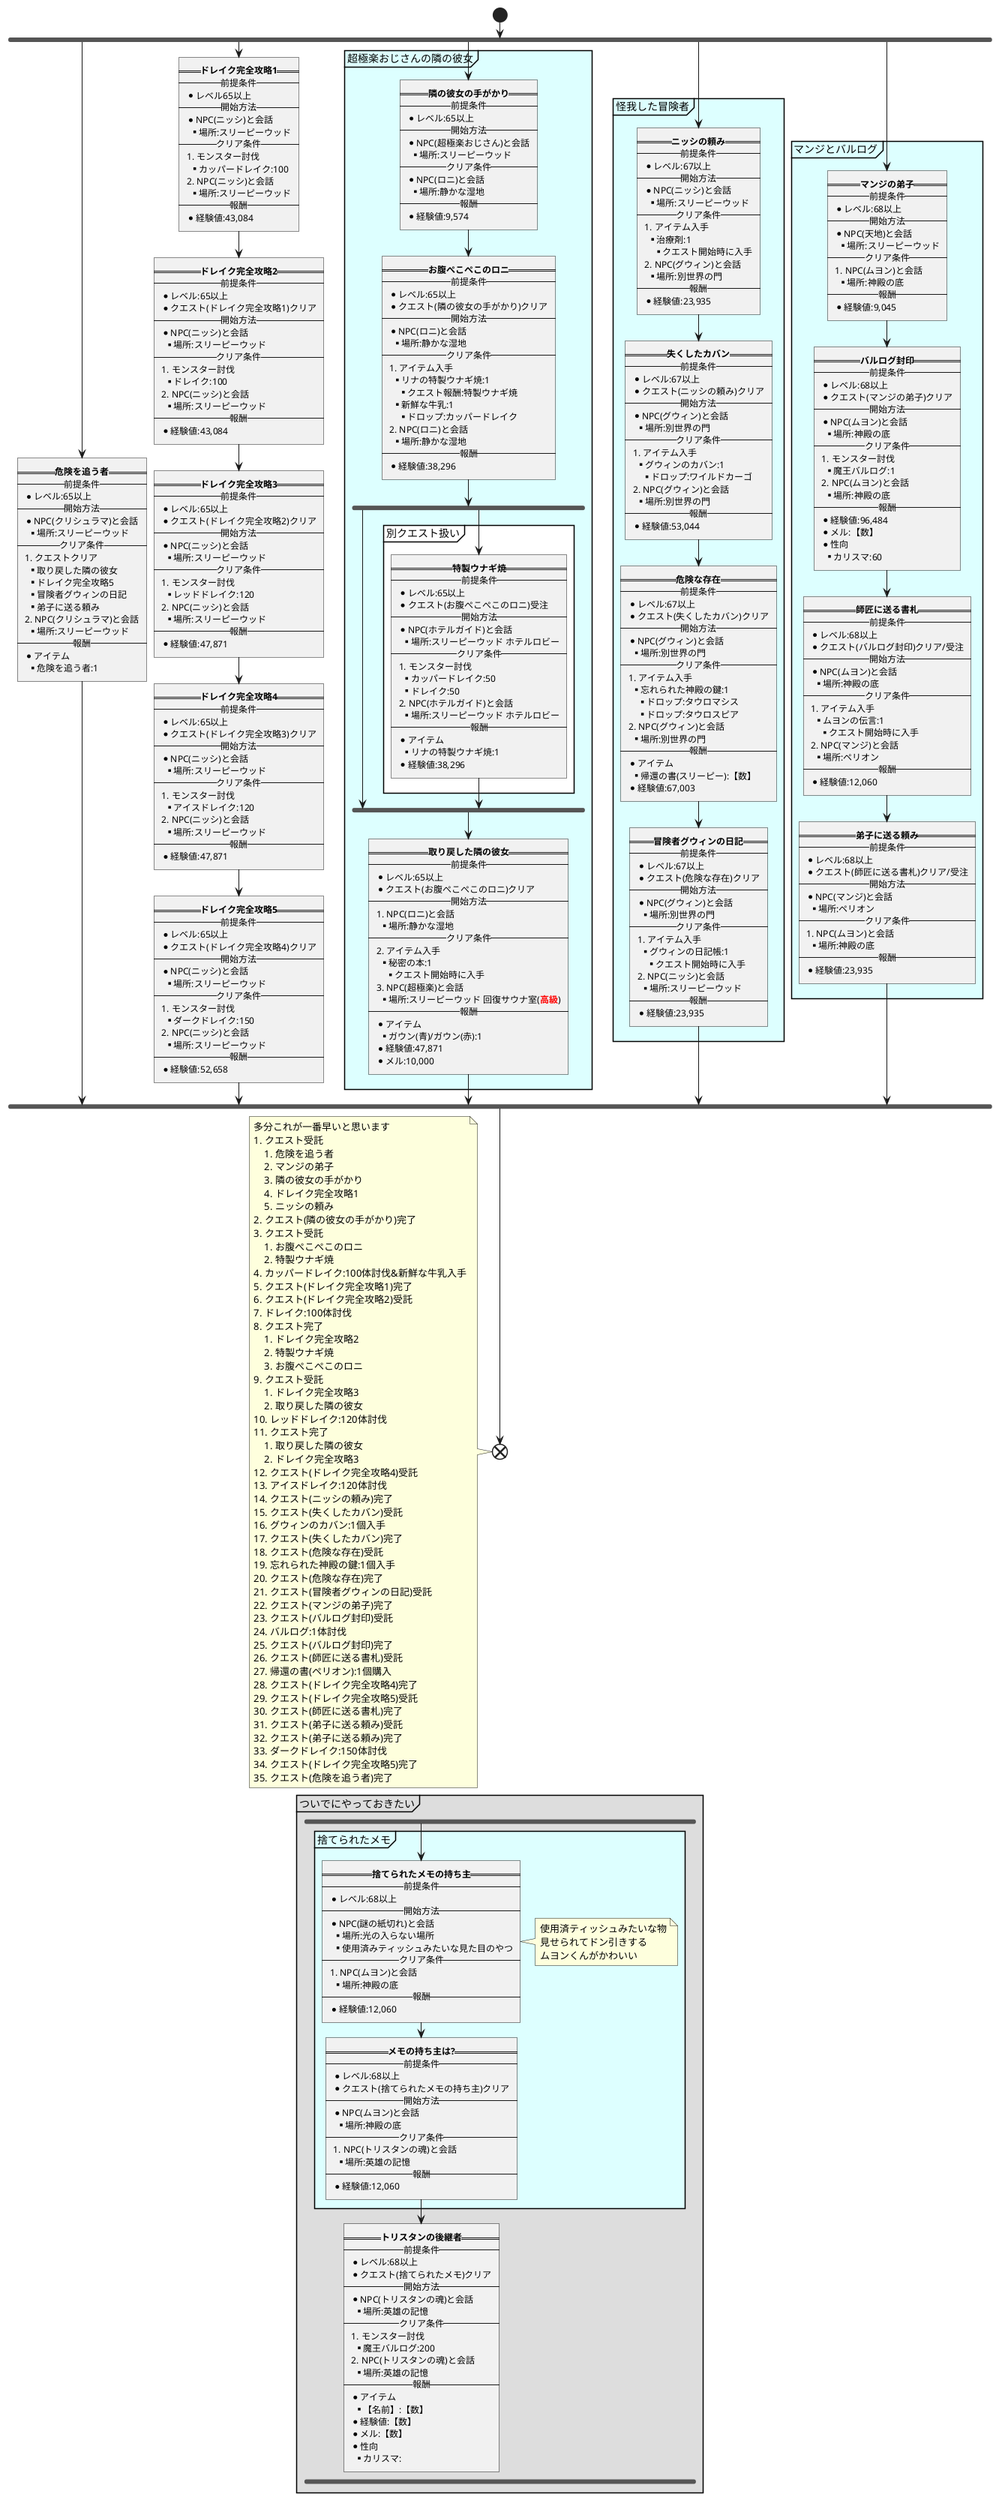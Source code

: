 @startuml 危険を追う者勲章
/'
:==****==
--前提条件--
* レベル:以上
* クエスト(【名前】)クリア/受注
--開始方法--
* NPC(【名前】)と会話
** 場所:【名前】
--クリア条件--
# モンスター討伐
** 【名前】:【数】
# アイテム入手
** 【名前】:【数】
*** クエスト報酬:【名前】
*** ドロップ:【名前】
*** クエスト開始時に入手
# クエストクリア
** 【名前】
# NPC(【名前】)と会話
** 場所:【名前】
--報酬--
* アイテム
** 【名前】:【数】
* 経験値:【数】
* メル:【数】
* 性向
** カリスマ:]

partition 【名前】 #ddffff {}
    
'/
    start
    fork
        :==**危険を追う者**==
        --前提条件--
        * レベル:65以上
        --開始方法--
        * NPC(クリシュラマ)と会話
        ** 場所:スリーピーウッド
        --クリア条件--
        # クエストクリア
        ** 取り戻した隣の彼女
        ** ドレイク完全攻略5
        ** 冒険者グウィンの日記
        ** 弟子に送る頼み
        # NPC(クリシュラマ)と会話
        ** 場所:スリーピーウッド
        --報酬--
        * アイテム
        ** 危険を追う者:1]

    fork again
        :==**ドレイク完全攻略1**==
        --前提条件--
        * レベル65以上
        --開始方法--
        * NPC(ニッシ)と会話
        ** 場所:スリーピーウッド
        --クリア条件--
        # モンスター討伐
        ** カッパードレイク:100
        # NPC(ニッシ)と会話
        ** 場所:スリーピーウッド
        --報酬--
        * 経験値:43,084]

        :==**ドレイク完全攻略2**==
        --前提条件--
        * レベル:65以上
        * クエスト(ドレイク完全攻略1)クリア
        --開始方法--
        * NPC(ニッシ)と会話
        ** 場所:スリーピーウッド
        --クリア条件--
        # モンスター討伐
        ** ドレイク:100
        # NPC(ニッシ)と会話
        ** 場所:スリーピーウッド
        --報酬--
        * 経験値:43,084]

        :==**ドレイク完全攻略3**==
        --前提条件--
        * レベル:65以上
        * クエスト(ドレイク完全攻略2)クリア
        --開始方法--
        * NPC(ニッシ)と会話
        ** 場所:スリーピーウッド
        --クリア条件--
        # モンスター討伐
        ** レッドドレイク:120
        # NPC(ニッシ)と会話
        ** 場所:スリーピーウッド
        --報酬--
        * 経験値:47,871]

        :==**ドレイク完全攻略4**==
        --前提条件--
        * レベル:65以上
        * クエスト(ドレイク完全攻略3)クリア
        --開始方法--
        * NPC(ニッシ)と会話
        ** 場所:スリーピーウッド
        --クリア条件--
        # モンスター討伐
        ** アイスドレイク:120
        # NPC(ニッシ)と会話
        ** 場所:スリーピーウッド
        --報酬--
        * 経験値:47,871]

        :==**ドレイク完全攻略5**==
        --前提条件--
        * レベル:65以上
        * クエスト(ドレイク完全攻略4)クリア
        --開始方法--
        * NPC(ニッシ)と会話
        ** 場所:スリーピーウッド
        --クリア条件--
        # モンスター討伐
        ** ダークドレイク:150
        # NPC(ニッシ)と会話
        ** 場所:スリーピーウッド
        --報酬--
        * 経験値:52,658]

    fork again
        partition 超極楽おじさんの隣の彼女 #ddffff {
            :==**隣の彼女の手がかり**==
            --前提条件--
            * レベル:65以上
            --開始方法--
            * NPC(超極楽おじさん)と会話
            ** 場所:スリーピーウッド
            --クリア条件--
            * NPC(ロニ)と会話
            ** 場所:静かな湿地
            --報酬--
            * 経験値:9,574]

            :==**お腹ぺこぺこのロニ**==
            --前提条件--
            * レベル:65以上
            * クエスト(隣の彼女の手がかり)クリア
            --開始方法--
            * NPC(ロニ)と会話
            ** 場所:静かな湿地
            --クリア条件--
            # アイテム入手
            ** リナの特製ウナギ焼:1
            *** クエスト報酬:特製ウナギ焼
            ** 新鮮な牛乳:1
            *** ドロップ:カッパードレイク
            # NPC(ロニ)と会話
            ** 場所:静かな湿地
            --報酬--
            * 経験値:38,296]
        fork
        fork again
            partition 別クエスト扱い #ffffff {
                
                :==**特製ウナギ焼**==
                --前提条件--
                * レベル:65以上
                * クエスト(お腹ぺこぺこのロニ)受注
                --開始方法--
                * NPC(ホテルガイド)と会話
                ** 場所:スリーピーウッド ホテルロビー
                --クリア条件--
                # モンスター討伐
                ** カッパードレイク:50
                ** ドレイク:50
                # NPC(ホテルガイド)と会話
                ** 場所:スリーピーウッド ホテルロビー
                --報酬--
                * アイテム
                ** リナの特製ウナギ焼:1
                * 経験値:38,296]
            }
        end fork

        :==**取り戻した隣の彼女**==
        --前提条件--
        * レベル:65以上
        * クエスト(お腹ぺこぺこのロニ)クリア
        --開始方法--
        # NPC(ロニ)と会話
        ** 場所:静かな湿地
        --クリア条件--
        # アイテム入手
        ** 秘密の本:1
        *** クエスト開始時に入手
        # NPC(超極楽)と会話
        ** 場所:スリーピーウッド 回復サウナ室(<color:red><b>高級</b></color>)
        --報酬--
        * アイテム
        ** ガウン(青)/ガウン(赤):1
        * 経験値:47,871
        * メル:10,000]
        }
    fork again
        partition 怪我した冒険者 #ddffff {
            :==**ニッシの頼み**==
            --前提条件--
            * レベル:67以上
            --開始方法--
            * NPC(ニッシ)と会話
            ** 場所:スリーピーウッド
            --クリア条件--
            # アイテム入手
            ** 治療剤:1
            *** クエスト開始時に入手
            # NPC(グウィン)と会話
            ** 場所:別世界の門
            --報酬--
            * 経験値:23,935]

            :==**失くしたカバン**==
            --前提条件--
            * レベル:67以上
            * クエスト(ニッシの頼み)クリア
            --開始方法--
            * NPC(グウィン)と会話
            ** 場所:別世界の門
            --クリア条件--
            # アイテム入手
            ** グウィンのカバン:1
            *** ドロップ:ワイルドカーゴ
            # NPC(グウィン)と会話
            ** 場所:別世界の門
            --報酬--
            * 経験値:53,044]

            :==**危険な存在**==
            --前提条件--
            * レベル:67以上
            * クエスト(失くしたカバン)クリア
            --開始方法--
            * NPC(グウィン)と会話
            ** 場所:別世界の門
            --クリア条件--
            # アイテム入手
            ** 忘れられた神殿の鍵:1
            *** ドロップ:タウロマシス
            *** ドロップ:タウロスピア
            # NPC(グウィン)と会話
            ** 場所:別世界の門
            --報酬--
            * アイテム
            ** 帰還の書(スリーピー):【数】
            * 経験値:67,003]

            :==**冒険者グウィンの日記**==
            --前提条件--
            * レベル:67以上
            * クエスト(危険な存在)クリア
            --開始方法--
            * NPC(グウィン)と会話
            ** 場所:別世界の門
            --クリア条件--
            # アイテム入手
            ** グウィンの日記帳:1
            *** クエスト開始時に入手
            # NPC(ニッシ)と会話
            ** 場所:スリーピーウッド
            --報酬--
            * 経験値:23,935]

        }
    fork again
        /'多分関係ない
        '/

        partition マンジとバルログ #ddffff {
            :==**マンジの弟子**==
            --前提条件--
            * レベル:68以上
            --開始方法--
            * NPC(天地)と会話
            ** 場所:スリーピーウッド
            --クリア条件--
            # NPC(ムヨン)と会話
            ** 場所:神殿の底
            --報酬--
            * 経験値:9,045]

            :==**バルログ封印**==
            --前提条件--
            * レベル:68以上
            * クエスト(マンジの弟子)クリア
            --開始方法--
            * NPC(ムヨン)と会話
            ** 場所:神殿の底
            --クリア条件--
            # モンスター討伐
            ** 魔王バルログ:1
            # NPC(ムヨン)と会話
            ** 場所:神殿の底
            --報酬--
            * 経験値:96,484
            * メル:【数】
            * 性向
            ** カリスマ:60]

            :==**師匠に送る書札**==
            --前提条件--
            * レベル:68以上
            * クエスト(バルログ封印)クリア/受注
            --開始方法--
            * NPC(ムヨン)と会話
            ** 場所:神殿の底
            --クリア条件--
            # アイテム入手
            ** ムヨンの伝言:1
            *** クエスト開始時に入手
            # NPC(マンジ)と会話
            ** 場所:ペリオン
            --報酬--
            * 経験値:12,060]

            :==**弟子に送る頼み**==
            --前提条件--
            * レベル:68以上
            * クエスト(師匠に送る書札)クリア/受注
            --開始方法--
            * NPC(マンジ)と会話
            ** 場所:ペリオン
            --クリア条件--
            # NPC(ムヨン)と会話
            ** 場所:神殿の底
            --報酬--
            * 経験値:23,935]

        }

    end fork
    end
    note 
        多分これが一番早いと思います
        # クエスト受託
        ## 危険を追う者
        ## マンジの弟子
        ## 隣の彼女の手がかり
        ## ドレイク完全攻略1
        ## ニッシの頼み
        # クエスト(隣の彼女の手がかり)完了
        # クエスト受託
        ## お腹ぺこぺこのロニ
        ## 特製ウナギ焼
        # カッパードレイク:100体討伐&新鮮な牛乳入手
        # クエスト(ドレイク完全攻略1)完了
        # クエスト(ドレイク完全攻略2)受託
        # ドレイク:100体討伐
        # クエスト完了
        ## ドレイク完全攻略2
        ## 特製ウナギ焼
        ## お腹ぺこぺこのロニ
        # クエスト受託
        ## ドレイク完全攻略3
        ## 取り戻した隣の彼女
        # レッドドレイク:120体討伐
        # クエスト完了
        ## 取り戻した隣の彼女
        ## ドレイク完全攻略3
        # クエスト(ドレイク完全攻略4)受託
        # アイスドレイク:120体討伐
        # クエスト(ニッシの頼み)完了
        # クエスト(失くしたカバン)受託
        # グウィンのカバン:1個入手
        # クエスト(失くしたカバン)完了
        # クエスト(危険な存在)受託
        # 忘れられた神殿の鍵:1個入手
        # クエスト(危険な存在)完了
        # クエスト(冒険者グウィンの日記)受託
        # クエスト(マンジの弟子)完了
        # クエスト(バルログ封印)受託
        # バルログ:1体討伐
        # クエスト(バルログ封印)完了
        # クエスト(師匠に送る書札)受託
        # 帰還の書(ペリオン):1個購入
        # クエスト(ドレイク完全攻略4)完了
        # クエスト(ドレイク完全攻略5)受託
        # クエスト(師匠に送る書札)完了
        # クエスト(弟子に送る頼み)受託
        # クエスト(弟子に送る頼み)完了
        # ダークドレイク:150体討伐
        # クエスト(ドレイク完全攻略5)完了
        # クエスト(危険を追う者)完了
    end note

    partition ついでにやっておきたい #dddddd {
        fork
            partition 捨てられたメモ #ddffff {
                :==**捨てられたメモの持ち主**==
                --前提条件--
                * レベル:68以上
                --開始方法--
                * NPC(謎の紙切れ)と会話
                ** 場所:光の入らない場所
                ** 使用済みティッシュみたいな見た目のやつ
                --クリア条件--
                # NPC(ムヨン)と会話
                ** 場所:神殿の底
                --報酬--
                * 経験値:12,060]
                note right
                    使用済ティッシュみたいな物
                    見せられてドン引きする
                    ムヨンくんがかわいい
                end note
            
                :==**メモの持ち主は?**==
                --前提条件--
                * レベル:68以上
                * クエスト(捨てられたメモの持ち主)クリア
                --開始方法--
                * NPC(ムヨン)と会話
                ** 場所:神殿の底
                --クリア条件--
                # NPC(トリスタンの魂)と会話
                ** 場所:英雄の記憶
                --報酬--
                * 経験値:12,060]
            }

            :==**トリスタンの後継者**==
            --前提条件--
            * レベル:68以上
            * クエスト(捨てられたメモ)クリア
            --開始方法--
            * NPC(トリスタンの魂)と会話
            ** 場所:英雄の記憶
            --クリア条件--
            # モンスター討伐
            ** 魔王バルログ:200
            # NPC(トリスタンの魂)と会話
            ** 場所:英雄の記憶
            --報酬--
            * アイテム
            ** 【名前】:【数】
            * 経験値:【数】
            * メル:【数】
            * 性向
            ** カリスマ:]
            detach
        end fork
    }

@enduml